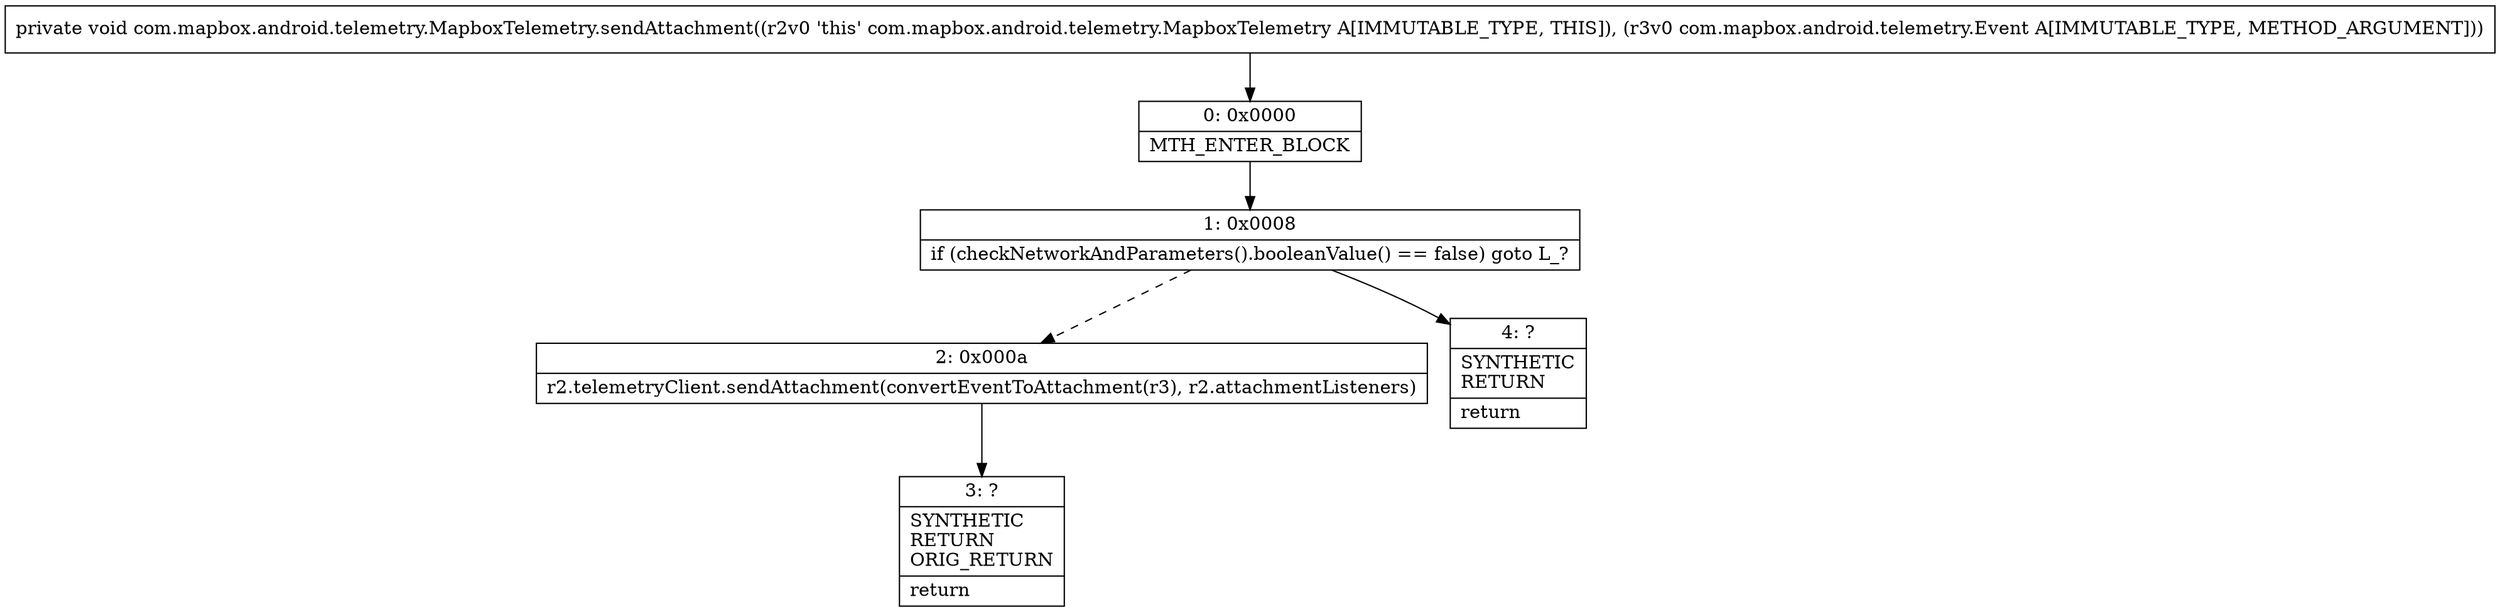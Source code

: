 digraph "CFG forcom.mapbox.android.telemetry.MapboxTelemetry.sendAttachment(Lcom\/mapbox\/android\/telemetry\/Event;)V" {
Node_0 [shape=record,label="{0\:\ 0x0000|MTH_ENTER_BLOCK\l}"];
Node_1 [shape=record,label="{1\:\ 0x0008|if (checkNetworkAndParameters().booleanValue() == false) goto L_?\l}"];
Node_2 [shape=record,label="{2\:\ 0x000a|r2.telemetryClient.sendAttachment(convertEventToAttachment(r3), r2.attachmentListeners)\l}"];
Node_3 [shape=record,label="{3\:\ ?|SYNTHETIC\lRETURN\lORIG_RETURN\l|return\l}"];
Node_4 [shape=record,label="{4\:\ ?|SYNTHETIC\lRETURN\l|return\l}"];
MethodNode[shape=record,label="{private void com.mapbox.android.telemetry.MapboxTelemetry.sendAttachment((r2v0 'this' com.mapbox.android.telemetry.MapboxTelemetry A[IMMUTABLE_TYPE, THIS]), (r3v0 com.mapbox.android.telemetry.Event A[IMMUTABLE_TYPE, METHOD_ARGUMENT])) }"];
MethodNode -> Node_0;
Node_0 -> Node_1;
Node_1 -> Node_2[style=dashed];
Node_1 -> Node_4;
Node_2 -> Node_3;
}

